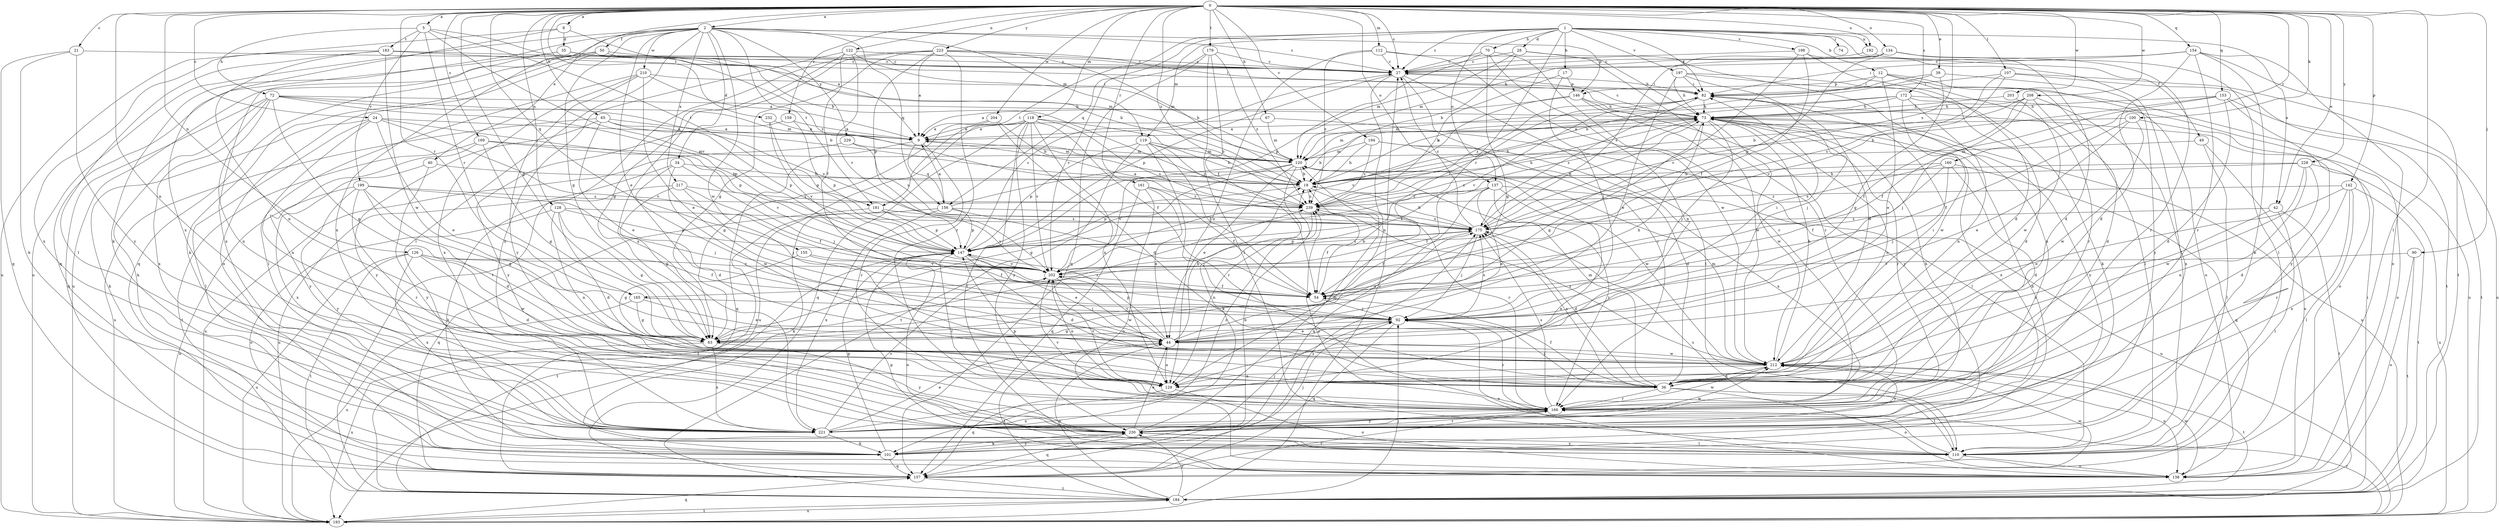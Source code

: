 strict digraph  {
0;
1;
2;
5;
8;
9;
12;
17;
18;
21;
24;
27;
28;
34;
35;
36;
39;
40;
42;
44;
49;
50;
54;
63;
65;
67;
70;
72;
73;
74;
82;
90;
92;
100;
101;
107;
110;
112;
118;
119;
120;
122;
126;
128;
129;
134;
137;
138;
142;
146;
147;
153;
154;
155;
156;
157;
159;
160;
161;
165;
166;
169;
172;
175;
179;
181;
183;
184;
192;
193;
194;
197;
198;
199;
202;
203;
204;
208;
210;
212;
217;
221;
223;
228;
229;
230;
232;
239;
0 -> 2  [label=a];
0 -> 5  [label=a];
0 -> 8  [label=a];
0 -> 21  [label=c];
0 -> 24  [label=c];
0 -> 27  [label=c];
0 -> 39  [label=e];
0 -> 40  [label=e];
0 -> 42  [label=e];
0 -> 63  [label=g];
0 -> 65  [label=h];
0 -> 67  [label=h];
0 -> 90  [label=j];
0 -> 100  [label=k];
0 -> 107  [label=l];
0 -> 110  [label=l];
0 -> 112  [label=m];
0 -> 118  [label=m];
0 -> 122  [label=n];
0 -> 126  [label=n];
0 -> 128  [label=n];
0 -> 129  [label=n];
0 -> 134  [label=o];
0 -> 137  [label=o];
0 -> 142  [label=p];
0 -> 153  [label=q];
0 -> 154  [label=q];
0 -> 155  [label=q];
0 -> 159  [label=r];
0 -> 160  [label=r];
0 -> 161  [label=r];
0 -> 165  [label=r];
0 -> 169  [label=s];
0 -> 172  [label=s];
0 -> 175  [label=s];
0 -> 179  [label=t];
0 -> 192  [label=u];
0 -> 194  [label=v];
0 -> 203  [label=w];
0 -> 204  [label=w];
0 -> 208  [label=w];
0 -> 223  [label=y];
0 -> 228  [label=y];
0 -> 232  [label=z];
0 -> 239  [label=z];
1 -> 12  [label=b];
1 -> 17  [label=b];
1 -> 27  [label=c];
1 -> 28  [label=d];
1 -> 42  [label=e];
1 -> 49  [label=f];
1 -> 70  [label=h];
1 -> 74  [label=i];
1 -> 82  [label=i];
1 -> 119  [label=m];
1 -> 137  [label=o];
1 -> 156  [label=q];
1 -> 165  [label=r];
1 -> 181  [label=t];
1 -> 192  [label=u];
1 -> 197  [label=v];
1 -> 198  [label=v];
2 -> 27  [label=c];
2 -> 34  [label=d];
2 -> 44  [label=e];
2 -> 50  [label=f];
2 -> 63  [label=g];
2 -> 101  [label=k];
2 -> 110  [label=l];
2 -> 119  [label=m];
2 -> 146  [label=p];
2 -> 156  [label=q];
2 -> 181  [label=t];
2 -> 193  [label=u];
2 -> 210  [label=w];
2 -> 212  [label=w];
2 -> 217  [label=x];
2 -> 221  [label=x];
2 -> 229  [label=y];
5 -> 18  [label=b];
5 -> 72  [label=h];
5 -> 165  [label=r];
5 -> 181  [label=t];
5 -> 183  [label=t];
5 -> 199  [label=v];
5 -> 202  [label=v];
8 -> 9  [label=a];
8 -> 35  [label=d];
8 -> 193  [label=u];
8 -> 221  [label=x];
9 -> 120  [label=m];
9 -> 156  [label=q];
9 -> 157  [label=q];
9 -> 166  [label=r];
12 -> 44  [label=e];
12 -> 82  [label=i];
12 -> 110  [label=l];
12 -> 138  [label=o];
12 -> 146  [label=p];
12 -> 166  [label=r];
17 -> 92  [label=j];
17 -> 146  [label=p];
17 -> 239  [label=z];
18 -> 73  [label=h];
18 -> 147  [label=p];
18 -> 166  [label=r];
18 -> 239  [label=z];
21 -> 27  [label=c];
21 -> 101  [label=k];
21 -> 157  [label=q];
21 -> 230  [label=y];
24 -> 9  [label=a];
24 -> 44  [label=e];
24 -> 101  [label=k];
24 -> 110  [label=l];
24 -> 129  [label=n];
24 -> 147  [label=p];
24 -> 202  [label=v];
27 -> 82  [label=i];
27 -> 110  [label=l];
27 -> 129  [label=n];
27 -> 147  [label=p];
27 -> 166  [label=r];
28 -> 18  [label=b];
28 -> 27  [label=c];
28 -> 120  [label=m];
28 -> 166  [label=r];
28 -> 221  [label=x];
34 -> 18  [label=b];
34 -> 36  [label=d];
34 -> 92  [label=j];
34 -> 193  [label=u];
34 -> 212  [label=w];
35 -> 27  [label=c];
35 -> 120  [label=m];
35 -> 157  [label=q];
35 -> 221  [label=x];
35 -> 239  [label=z];
36 -> 54  [label=f];
36 -> 92  [label=j];
36 -> 110  [label=l];
36 -> 120  [label=m];
36 -> 138  [label=o];
36 -> 166  [label=r];
36 -> 175  [label=s];
39 -> 18  [label=b];
39 -> 63  [label=g];
39 -> 82  [label=i];
39 -> 230  [label=y];
40 -> 18  [label=b];
40 -> 221  [label=x];
40 -> 230  [label=y];
42 -> 110  [label=l];
42 -> 129  [label=n];
42 -> 175  [label=s];
42 -> 184  [label=t];
44 -> 18  [label=b];
44 -> 129  [label=n];
44 -> 147  [label=p];
44 -> 175  [label=s];
44 -> 184  [label=t];
44 -> 202  [label=v];
44 -> 212  [label=w];
49 -> 110  [label=l];
49 -> 120  [label=m];
49 -> 138  [label=o];
50 -> 18  [label=b];
50 -> 27  [label=c];
50 -> 101  [label=k];
50 -> 138  [label=o];
50 -> 157  [label=q];
50 -> 193  [label=u];
54 -> 18  [label=b];
54 -> 92  [label=j];
63 -> 73  [label=h];
63 -> 193  [label=u];
63 -> 221  [label=x];
63 -> 230  [label=y];
63 -> 239  [label=z];
65 -> 9  [label=a];
65 -> 44  [label=e];
65 -> 147  [label=p];
65 -> 175  [label=s];
65 -> 193  [label=u];
65 -> 230  [label=y];
67 -> 9  [label=a];
67 -> 110  [label=l];
67 -> 120  [label=m];
70 -> 27  [label=c];
70 -> 63  [label=g];
70 -> 129  [label=n];
70 -> 147  [label=p];
70 -> 166  [label=r];
72 -> 18  [label=b];
72 -> 63  [label=g];
72 -> 73  [label=h];
72 -> 101  [label=k];
72 -> 120  [label=m];
72 -> 129  [label=n];
72 -> 147  [label=p];
72 -> 157  [label=q];
72 -> 221  [label=x];
73 -> 9  [label=a];
73 -> 27  [label=c];
73 -> 63  [label=g];
73 -> 92  [label=j];
73 -> 120  [label=m];
73 -> 129  [label=n];
73 -> 166  [label=r];
73 -> 193  [label=u];
73 -> 202  [label=v];
73 -> 212  [label=w];
73 -> 221  [label=x];
73 -> 230  [label=y];
82 -> 73  [label=h];
82 -> 92  [label=j];
82 -> 175  [label=s];
82 -> 202  [label=v];
82 -> 239  [label=z];
90 -> 138  [label=o];
90 -> 184  [label=t];
90 -> 202  [label=v];
92 -> 44  [label=e];
92 -> 63  [label=g];
92 -> 82  [label=i];
92 -> 138  [label=o];
92 -> 157  [label=q];
92 -> 166  [label=r];
92 -> 175  [label=s];
100 -> 9  [label=a];
100 -> 44  [label=e];
100 -> 54  [label=f];
100 -> 138  [label=o];
100 -> 212  [label=w];
101 -> 18  [label=b];
101 -> 73  [label=h];
101 -> 92  [label=j];
101 -> 147  [label=p];
101 -> 157  [label=q];
101 -> 230  [label=y];
107 -> 82  [label=i];
107 -> 175  [label=s];
107 -> 184  [label=t];
107 -> 193  [label=u];
107 -> 202  [label=v];
110 -> 138  [label=o];
110 -> 175  [label=s];
110 -> 230  [label=y];
110 -> 239  [label=z];
112 -> 27  [label=c];
112 -> 73  [label=h];
112 -> 129  [label=n];
112 -> 212  [label=w];
112 -> 239  [label=z];
118 -> 9  [label=a];
118 -> 18  [label=b];
118 -> 54  [label=f];
118 -> 110  [label=l];
118 -> 129  [label=n];
118 -> 157  [label=q];
118 -> 175  [label=s];
118 -> 193  [label=u];
118 -> 202  [label=v];
118 -> 230  [label=y];
119 -> 18  [label=b];
119 -> 54  [label=f];
119 -> 120  [label=m];
119 -> 147  [label=p];
119 -> 166  [label=r];
119 -> 184  [label=t];
119 -> 239  [label=z];
120 -> 18  [label=b];
120 -> 44  [label=e];
120 -> 63  [label=g];
120 -> 101  [label=k];
120 -> 202  [label=v];
120 -> 212  [label=w];
122 -> 27  [label=c];
122 -> 54  [label=f];
122 -> 63  [label=g];
122 -> 120  [label=m];
122 -> 202  [label=v];
122 -> 221  [label=x];
126 -> 36  [label=d];
126 -> 54  [label=f];
126 -> 184  [label=t];
126 -> 193  [label=u];
126 -> 202  [label=v];
126 -> 212  [label=w];
126 -> 221  [label=x];
128 -> 36  [label=d];
128 -> 63  [label=g];
128 -> 129  [label=n];
128 -> 138  [label=o];
128 -> 147  [label=p];
128 -> 175  [label=s];
129 -> 138  [label=o];
129 -> 157  [label=q];
129 -> 202  [label=v];
134 -> 27  [label=c];
134 -> 36  [label=d];
134 -> 120  [label=m];
134 -> 147  [label=p];
134 -> 166  [label=r];
134 -> 175  [label=s];
137 -> 44  [label=e];
137 -> 54  [label=f];
137 -> 157  [label=q];
137 -> 166  [label=r];
137 -> 193  [label=u];
137 -> 221  [label=x];
137 -> 239  [label=z];
138 -> 147  [label=p];
138 -> 212  [label=w];
142 -> 44  [label=e];
142 -> 110  [label=l];
142 -> 166  [label=r];
142 -> 184  [label=t];
142 -> 221  [label=x];
142 -> 239  [label=z];
146 -> 9  [label=a];
146 -> 73  [label=h];
146 -> 202  [label=v];
146 -> 212  [label=w];
146 -> 230  [label=y];
147 -> 27  [label=c];
147 -> 36  [label=d];
147 -> 44  [label=e];
147 -> 82  [label=i];
147 -> 138  [label=o];
147 -> 166  [label=r];
147 -> 175  [label=s];
147 -> 184  [label=t];
147 -> 202  [label=v];
153 -> 18  [label=b];
153 -> 36  [label=d];
153 -> 54  [label=f];
153 -> 73  [label=h];
153 -> 184  [label=t];
153 -> 230  [label=y];
154 -> 27  [label=c];
154 -> 36  [label=d];
154 -> 82  [label=i];
154 -> 101  [label=k];
154 -> 138  [label=o];
154 -> 166  [label=r];
154 -> 184  [label=t];
155 -> 54  [label=f];
155 -> 63  [label=g];
155 -> 202  [label=v];
156 -> 9  [label=a];
156 -> 73  [label=h];
156 -> 92  [label=j];
156 -> 101  [label=k];
156 -> 147  [label=p];
156 -> 175  [label=s];
156 -> 184  [label=t];
156 -> 221  [label=x];
157 -> 166  [label=r];
157 -> 175  [label=s];
157 -> 184  [label=t];
157 -> 212  [label=w];
159 -> 9  [label=a];
159 -> 147  [label=p];
159 -> 230  [label=y];
160 -> 18  [label=b];
160 -> 36  [label=d];
160 -> 54  [label=f];
160 -> 92  [label=j];
160 -> 157  [label=q];
160 -> 175  [label=s];
161 -> 44  [label=e];
161 -> 54  [label=f];
161 -> 138  [label=o];
161 -> 157  [label=q];
161 -> 239  [label=z];
165 -> 44  [label=e];
165 -> 63  [label=g];
165 -> 92  [label=j];
165 -> 193  [label=u];
166 -> 73  [label=h];
166 -> 147  [label=p];
166 -> 175  [label=s];
166 -> 202  [label=v];
166 -> 212  [label=w];
166 -> 221  [label=x];
166 -> 230  [label=y];
169 -> 63  [label=g];
169 -> 120  [label=m];
169 -> 184  [label=t];
169 -> 202  [label=v];
169 -> 230  [label=y];
172 -> 18  [label=b];
172 -> 36  [label=d];
172 -> 73  [label=h];
172 -> 120  [label=m];
172 -> 129  [label=n];
172 -> 138  [label=o];
172 -> 212  [label=w];
175 -> 18  [label=b];
175 -> 27  [label=c];
175 -> 36  [label=d];
175 -> 54  [label=f];
175 -> 73  [label=h];
175 -> 92  [label=j];
175 -> 147  [label=p];
179 -> 27  [label=c];
179 -> 54  [label=f];
179 -> 110  [label=l];
179 -> 157  [label=q];
179 -> 202  [label=v];
179 -> 239  [label=z];
181 -> 147  [label=p];
181 -> 157  [label=q];
181 -> 175  [label=s];
181 -> 202  [label=v];
183 -> 27  [label=c];
183 -> 82  [label=i];
183 -> 110  [label=l];
183 -> 129  [label=n];
183 -> 212  [label=w];
183 -> 221  [label=x];
184 -> 27  [label=c];
184 -> 44  [label=e];
184 -> 82  [label=i];
184 -> 193  [label=u];
184 -> 230  [label=y];
192 -> 27  [label=c];
192 -> 110  [label=l];
193 -> 92  [label=j];
193 -> 157  [label=q];
193 -> 166  [label=r];
193 -> 184  [label=t];
194 -> 18  [label=b];
194 -> 36  [label=d];
194 -> 120  [label=m];
194 -> 221  [label=x];
194 -> 239  [label=z];
197 -> 44  [label=e];
197 -> 73  [label=h];
197 -> 82  [label=i];
197 -> 101  [label=k];
197 -> 193  [label=u];
197 -> 212  [label=w];
198 -> 27  [label=c];
198 -> 36  [label=d];
198 -> 54  [label=f];
198 -> 110  [label=l];
198 -> 202  [label=v];
199 -> 36  [label=d];
199 -> 63  [label=g];
199 -> 92  [label=j];
199 -> 166  [label=r];
199 -> 193  [label=u];
199 -> 230  [label=y];
199 -> 239  [label=z];
202 -> 54  [label=f];
202 -> 129  [label=n];
202 -> 212  [label=w];
203 -> 73  [label=h];
203 -> 212  [label=w];
204 -> 9  [label=a];
204 -> 18  [label=b];
204 -> 36  [label=d];
204 -> 63  [label=g];
208 -> 18  [label=b];
208 -> 36  [label=d];
208 -> 54  [label=f];
208 -> 73  [label=h];
208 -> 92  [label=j];
208 -> 221  [label=x];
210 -> 9  [label=a];
210 -> 44  [label=e];
210 -> 82  [label=i];
210 -> 110  [label=l];
210 -> 221  [label=x];
210 -> 230  [label=y];
212 -> 36  [label=d];
212 -> 73  [label=h];
212 -> 82  [label=i];
212 -> 120  [label=m];
212 -> 129  [label=n];
212 -> 138  [label=o];
212 -> 184  [label=t];
212 -> 230  [label=y];
212 -> 239  [label=z];
217 -> 54  [label=f];
217 -> 63  [label=g];
217 -> 92  [label=j];
217 -> 101  [label=k];
217 -> 239  [label=z];
221 -> 44  [label=e];
221 -> 101  [label=k];
221 -> 202  [label=v];
221 -> 212  [label=w];
221 -> 239  [label=z];
223 -> 9  [label=a];
223 -> 18  [label=b];
223 -> 27  [label=c];
223 -> 63  [label=g];
223 -> 73  [label=h];
223 -> 147  [label=p];
223 -> 166  [label=r];
223 -> 184  [label=t];
223 -> 221  [label=x];
228 -> 18  [label=b];
228 -> 36  [label=d];
228 -> 129  [label=n];
228 -> 193  [label=u];
228 -> 212  [label=w];
228 -> 239  [label=z];
229 -> 120  [label=m];
229 -> 175  [label=s];
229 -> 193  [label=u];
230 -> 44  [label=e];
230 -> 92  [label=j];
230 -> 101  [label=k];
230 -> 110  [label=l];
230 -> 120  [label=m];
230 -> 157  [label=q];
230 -> 166  [label=r];
232 -> 9  [label=a];
232 -> 147  [label=p];
232 -> 202  [label=v];
239 -> 9  [label=a];
239 -> 54  [label=f];
239 -> 73  [label=h];
239 -> 129  [label=n];
239 -> 175  [label=s];
}
